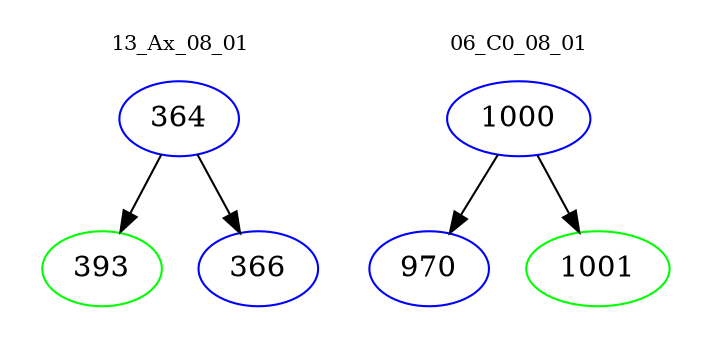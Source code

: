 digraph{
subgraph cluster_0 {
color = white
label = "13_Ax_08_01";
fontsize=10;
T0_364 [label="364", color="blue"]
T0_364 -> T0_393 [color="black"]
T0_393 [label="393", color="green"]
T0_364 -> T0_366 [color="black"]
T0_366 [label="366", color="blue"]
}
subgraph cluster_1 {
color = white
label = "06_C0_08_01";
fontsize=10;
T1_1000 [label="1000", color="blue"]
T1_1000 -> T1_970 [color="black"]
T1_970 [label="970", color="blue"]
T1_1000 -> T1_1001 [color="black"]
T1_1001 [label="1001", color="green"]
}
}
